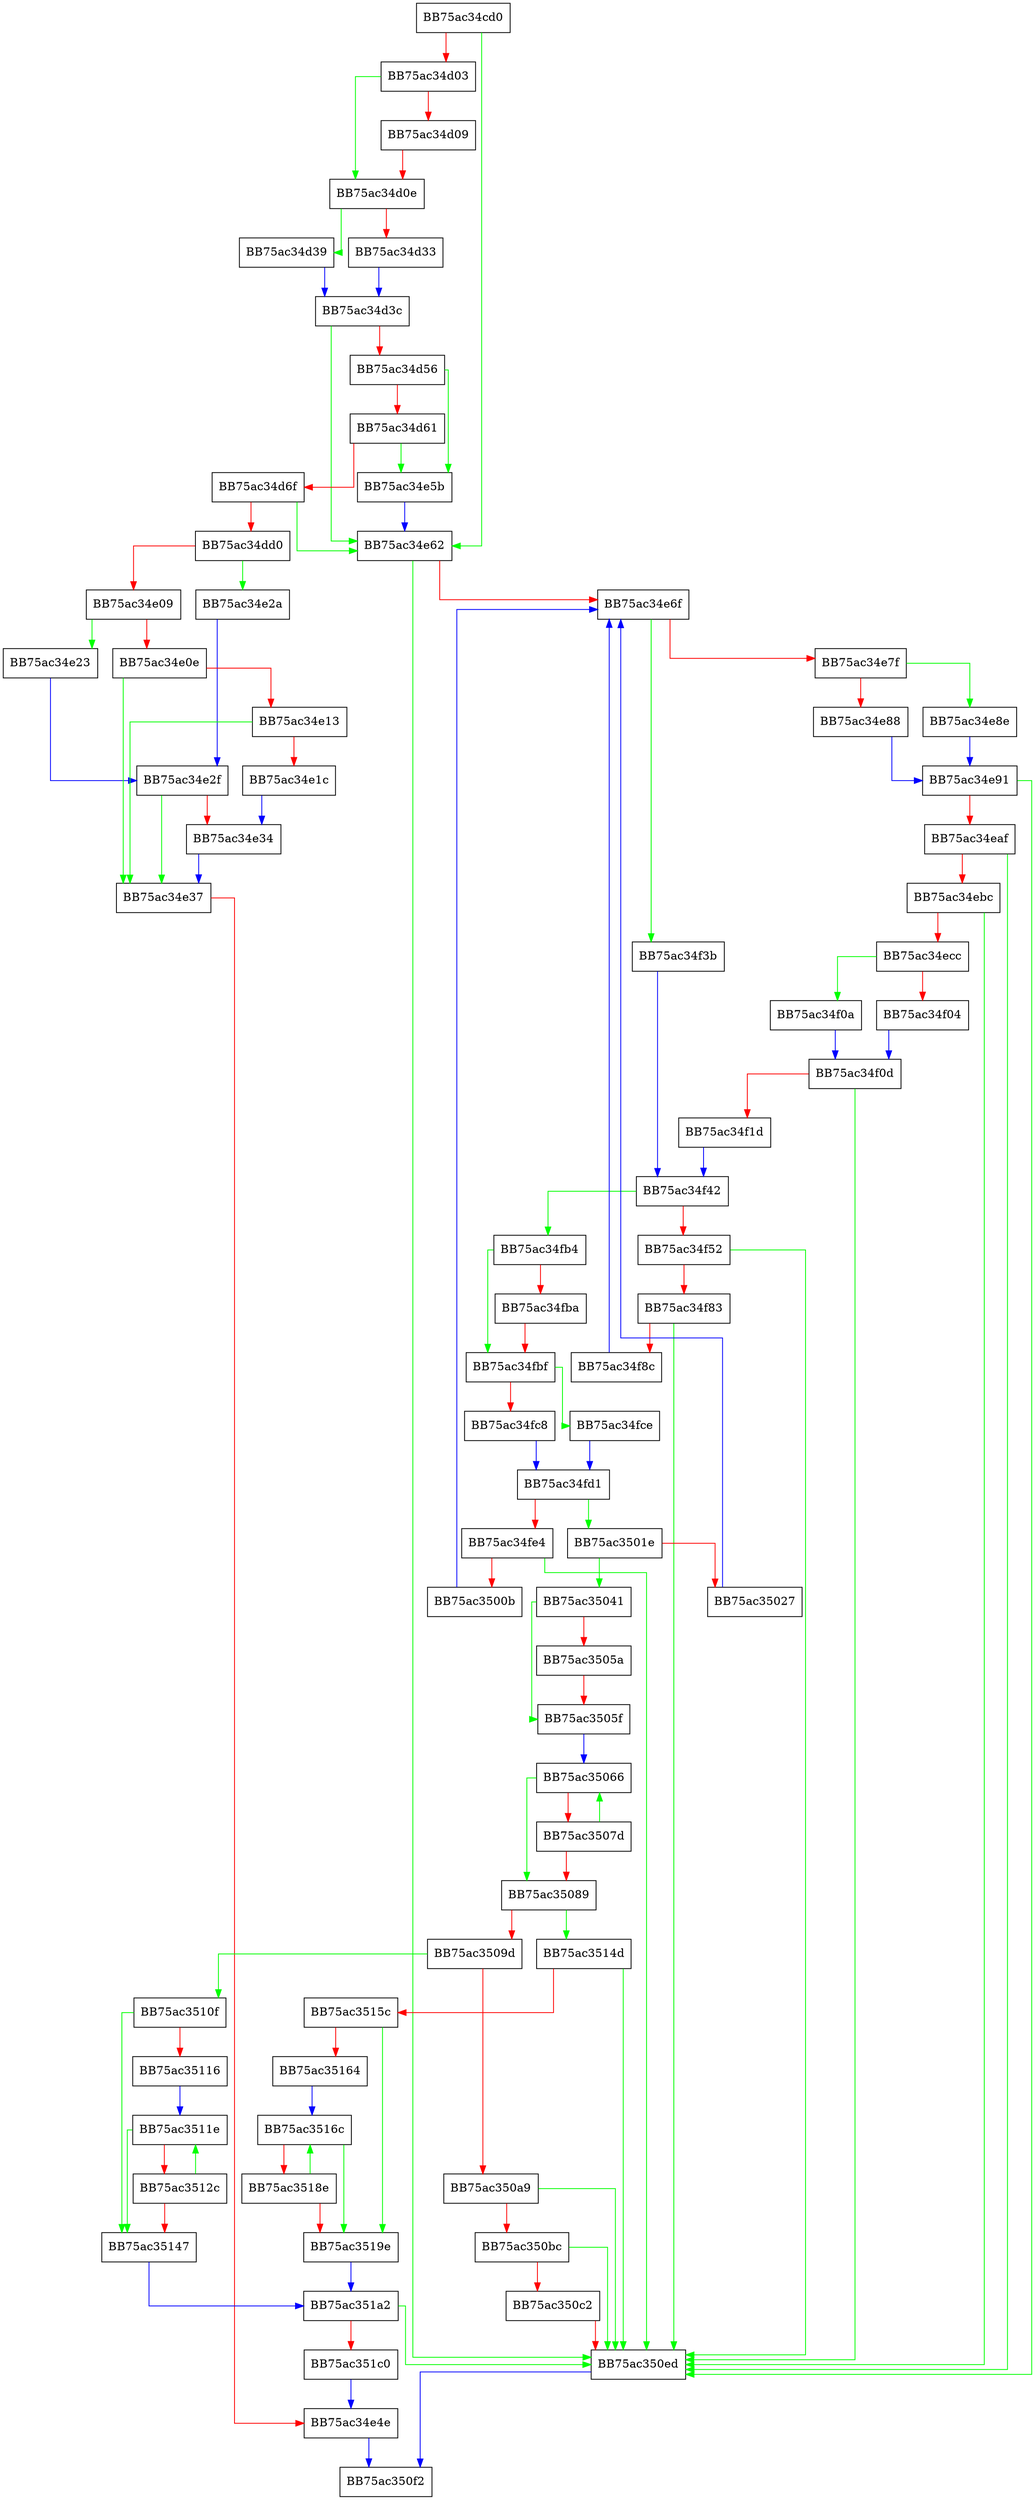 digraph FindNext {
  node [shape="box"];
  graph [splines=ortho];
  BB75ac34cd0 -> BB75ac34e62 [color="green"];
  BB75ac34cd0 -> BB75ac34d03 [color="red"];
  BB75ac34d03 -> BB75ac34d0e [color="green"];
  BB75ac34d03 -> BB75ac34d09 [color="red"];
  BB75ac34d09 -> BB75ac34d0e [color="red"];
  BB75ac34d0e -> BB75ac34d39 [color="green"];
  BB75ac34d0e -> BB75ac34d33 [color="red"];
  BB75ac34d33 -> BB75ac34d3c [color="blue"];
  BB75ac34d39 -> BB75ac34d3c [color="blue"];
  BB75ac34d3c -> BB75ac34e62 [color="green"];
  BB75ac34d3c -> BB75ac34d56 [color="red"];
  BB75ac34d56 -> BB75ac34e5b [color="green"];
  BB75ac34d56 -> BB75ac34d61 [color="red"];
  BB75ac34d61 -> BB75ac34e5b [color="green"];
  BB75ac34d61 -> BB75ac34d6f [color="red"];
  BB75ac34d6f -> BB75ac34e62 [color="green"];
  BB75ac34d6f -> BB75ac34dd0 [color="red"];
  BB75ac34dd0 -> BB75ac34e2a [color="green"];
  BB75ac34dd0 -> BB75ac34e09 [color="red"];
  BB75ac34e09 -> BB75ac34e23 [color="green"];
  BB75ac34e09 -> BB75ac34e0e [color="red"];
  BB75ac34e0e -> BB75ac34e37 [color="green"];
  BB75ac34e0e -> BB75ac34e13 [color="red"];
  BB75ac34e13 -> BB75ac34e37 [color="green"];
  BB75ac34e13 -> BB75ac34e1c [color="red"];
  BB75ac34e1c -> BB75ac34e34 [color="blue"];
  BB75ac34e23 -> BB75ac34e2f [color="blue"];
  BB75ac34e2a -> BB75ac34e2f [color="blue"];
  BB75ac34e2f -> BB75ac34e37 [color="green"];
  BB75ac34e2f -> BB75ac34e34 [color="red"];
  BB75ac34e34 -> BB75ac34e37 [color="blue"];
  BB75ac34e37 -> BB75ac34e4e [color="red"];
  BB75ac34e4e -> BB75ac350f2 [color="blue"];
  BB75ac34e5b -> BB75ac34e62 [color="blue"];
  BB75ac34e62 -> BB75ac350ed [color="green"];
  BB75ac34e62 -> BB75ac34e6f [color="red"];
  BB75ac34e6f -> BB75ac34f3b [color="green"];
  BB75ac34e6f -> BB75ac34e7f [color="red"];
  BB75ac34e7f -> BB75ac34e8e [color="green"];
  BB75ac34e7f -> BB75ac34e88 [color="red"];
  BB75ac34e88 -> BB75ac34e91 [color="blue"];
  BB75ac34e8e -> BB75ac34e91 [color="blue"];
  BB75ac34e91 -> BB75ac350ed [color="green"];
  BB75ac34e91 -> BB75ac34eaf [color="red"];
  BB75ac34eaf -> BB75ac350ed [color="green"];
  BB75ac34eaf -> BB75ac34ebc [color="red"];
  BB75ac34ebc -> BB75ac350ed [color="green"];
  BB75ac34ebc -> BB75ac34ecc [color="red"];
  BB75ac34ecc -> BB75ac34f0a [color="green"];
  BB75ac34ecc -> BB75ac34f04 [color="red"];
  BB75ac34f04 -> BB75ac34f0d [color="blue"];
  BB75ac34f0a -> BB75ac34f0d [color="blue"];
  BB75ac34f0d -> BB75ac350ed [color="green"];
  BB75ac34f0d -> BB75ac34f1d [color="red"];
  BB75ac34f1d -> BB75ac34f42 [color="blue"];
  BB75ac34f3b -> BB75ac34f42 [color="blue"];
  BB75ac34f42 -> BB75ac34fb4 [color="green"];
  BB75ac34f42 -> BB75ac34f52 [color="red"];
  BB75ac34f52 -> BB75ac350ed [color="green"];
  BB75ac34f52 -> BB75ac34f83 [color="red"];
  BB75ac34f83 -> BB75ac350ed [color="green"];
  BB75ac34f83 -> BB75ac34f8c [color="red"];
  BB75ac34f8c -> BB75ac34e6f [color="blue"];
  BB75ac34fb4 -> BB75ac34fbf [color="green"];
  BB75ac34fb4 -> BB75ac34fba [color="red"];
  BB75ac34fba -> BB75ac34fbf [color="red"];
  BB75ac34fbf -> BB75ac34fce [color="green"];
  BB75ac34fbf -> BB75ac34fc8 [color="red"];
  BB75ac34fc8 -> BB75ac34fd1 [color="blue"];
  BB75ac34fce -> BB75ac34fd1 [color="blue"];
  BB75ac34fd1 -> BB75ac3501e [color="green"];
  BB75ac34fd1 -> BB75ac34fe4 [color="red"];
  BB75ac34fe4 -> BB75ac350ed [color="green"];
  BB75ac34fe4 -> BB75ac3500b [color="red"];
  BB75ac3500b -> BB75ac34e6f [color="blue"];
  BB75ac3501e -> BB75ac35041 [color="green"];
  BB75ac3501e -> BB75ac35027 [color="red"];
  BB75ac35027 -> BB75ac34e6f [color="blue"];
  BB75ac35041 -> BB75ac3505f [color="green"];
  BB75ac35041 -> BB75ac3505a [color="red"];
  BB75ac3505a -> BB75ac3505f [color="red"];
  BB75ac3505f -> BB75ac35066 [color="blue"];
  BB75ac35066 -> BB75ac35089 [color="green"];
  BB75ac35066 -> BB75ac3507d [color="red"];
  BB75ac3507d -> BB75ac35066 [color="green"];
  BB75ac3507d -> BB75ac35089 [color="red"];
  BB75ac35089 -> BB75ac3514d [color="green"];
  BB75ac35089 -> BB75ac3509d [color="red"];
  BB75ac3509d -> BB75ac3510f [color="green"];
  BB75ac3509d -> BB75ac350a9 [color="red"];
  BB75ac350a9 -> BB75ac350ed [color="green"];
  BB75ac350a9 -> BB75ac350bc [color="red"];
  BB75ac350bc -> BB75ac350ed [color="green"];
  BB75ac350bc -> BB75ac350c2 [color="red"];
  BB75ac350c2 -> BB75ac350ed [color="red"];
  BB75ac350ed -> BB75ac350f2 [color="blue"];
  BB75ac3510f -> BB75ac35147 [color="green"];
  BB75ac3510f -> BB75ac35116 [color="red"];
  BB75ac35116 -> BB75ac3511e [color="blue"];
  BB75ac3511e -> BB75ac35147 [color="green"];
  BB75ac3511e -> BB75ac3512c [color="red"];
  BB75ac3512c -> BB75ac3511e [color="green"];
  BB75ac3512c -> BB75ac35147 [color="red"];
  BB75ac35147 -> BB75ac351a2 [color="blue"];
  BB75ac3514d -> BB75ac350ed [color="green"];
  BB75ac3514d -> BB75ac3515c [color="red"];
  BB75ac3515c -> BB75ac3519e [color="green"];
  BB75ac3515c -> BB75ac35164 [color="red"];
  BB75ac35164 -> BB75ac3516c [color="blue"];
  BB75ac3516c -> BB75ac3519e [color="green"];
  BB75ac3516c -> BB75ac3518e [color="red"];
  BB75ac3518e -> BB75ac3516c [color="green"];
  BB75ac3518e -> BB75ac3519e [color="red"];
  BB75ac3519e -> BB75ac351a2 [color="blue"];
  BB75ac351a2 -> BB75ac350ed [color="green"];
  BB75ac351a2 -> BB75ac351c0 [color="red"];
  BB75ac351c0 -> BB75ac34e4e [color="blue"];
}